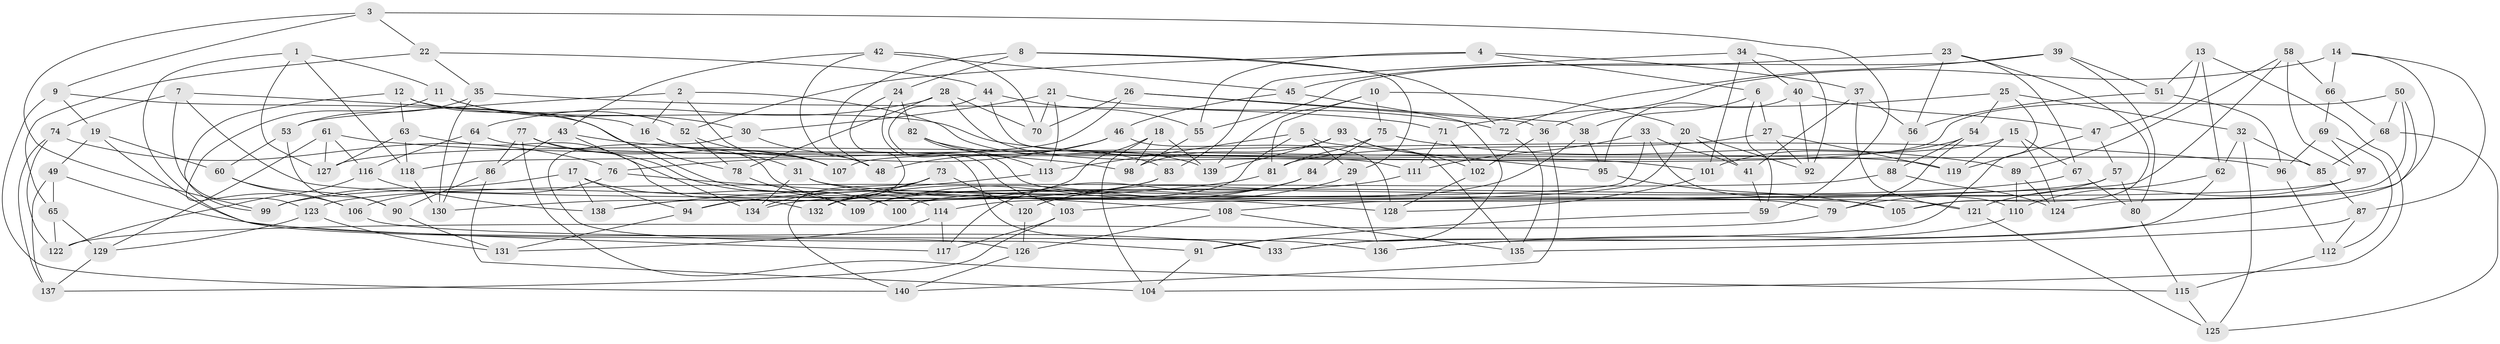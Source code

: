 // coarse degree distribution, {5: 0.08045977011494253, 6: 0.5287356321839081, 3: 0.011494252873563218, 4: 0.3793103448275862}
// Generated by graph-tools (version 1.1) at 2025/42/03/06/25 10:42:21]
// undirected, 140 vertices, 280 edges
graph export_dot {
graph [start="1"]
  node [color=gray90,style=filled];
  1;
  2;
  3;
  4;
  5;
  6;
  7;
  8;
  9;
  10;
  11;
  12;
  13;
  14;
  15;
  16;
  17;
  18;
  19;
  20;
  21;
  22;
  23;
  24;
  25;
  26;
  27;
  28;
  29;
  30;
  31;
  32;
  33;
  34;
  35;
  36;
  37;
  38;
  39;
  40;
  41;
  42;
  43;
  44;
  45;
  46;
  47;
  48;
  49;
  50;
  51;
  52;
  53;
  54;
  55;
  56;
  57;
  58;
  59;
  60;
  61;
  62;
  63;
  64;
  65;
  66;
  67;
  68;
  69;
  70;
  71;
  72;
  73;
  74;
  75;
  76;
  77;
  78;
  79;
  80;
  81;
  82;
  83;
  84;
  85;
  86;
  87;
  88;
  89;
  90;
  91;
  92;
  93;
  94;
  95;
  96;
  97;
  98;
  99;
  100;
  101;
  102;
  103;
  104;
  105;
  106;
  107;
  108;
  109;
  110;
  111;
  112;
  113;
  114;
  115;
  116;
  117;
  118;
  119;
  120;
  121;
  122;
  123;
  124;
  125;
  126;
  127;
  128;
  129;
  130;
  131;
  132;
  133;
  134;
  135;
  136;
  137;
  138;
  139;
  140;
  1 -- 127;
  1 -- 117;
  1 -- 11;
  1 -- 118;
  2 -- 53;
  2 -- 16;
  2 -- 107;
  2 -- 139;
  3 -- 99;
  3 -- 59;
  3 -- 9;
  3 -- 22;
  4 -- 37;
  4 -- 55;
  4 -- 6;
  4 -- 52;
  5 -- 29;
  5 -- 113;
  5 -- 95;
  5 -- 132;
  6 -- 27;
  6 -- 38;
  6 -- 59;
  7 -- 74;
  7 -- 16;
  7 -- 123;
  7 -- 105;
  8 -- 24;
  8 -- 48;
  8 -- 72;
  8 -- 29;
  9 -- 78;
  9 -- 140;
  9 -- 19;
  10 -- 75;
  10 -- 20;
  10 -- 81;
  10 -- 139;
  11 -- 106;
  11 -- 30;
  11 -- 52;
  12 -- 100;
  12 -- 101;
  12 -- 99;
  12 -- 63;
  13 -- 51;
  13 -- 47;
  13 -- 104;
  13 -- 62;
  14 -- 66;
  14 -- 87;
  14 -- 124;
  14 -- 36;
  15 -- 67;
  15 -- 124;
  15 -- 119;
  15 -- 127;
  16 -- 31;
  16 -- 114;
  17 -- 109;
  17 -- 138;
  17 -- 94;
  17 -- 99;
  18 -- 104;
  18 -- 98;
  18 -- 138;
  18 -- 139;
  19 -- 60;
  19 -- 49;
  19 -- 126;
  20 -- 92;
  20 -- 103;
  20 -- 41;
  21 -- 70;
  21 -- 72;
  21 -- 113;
  21 -- 30;
  22 -- 65;
  22 -- 35;
  22 -- 44;
  23 -- 45;
  23 -- 105;
  23 -- 67;
  23 -- 56;
  24 -- 82;
  24 -- 133;
  24 -- 94;
  25 -- 133;
  25 -- 54;
  25 -- 32;
  25 -- 71;
  26 -- 36;
  26 -- 70;
  26 -- 38;
  26 -- 118;
  27 -- 81;
  27 -- 92;
  27 -- 119;
  28 -- 64;
  28 -- 111;
  28 -- 70;
  28 -- 78;
  29 -- 109;
  29 -- 136;
  30 -- 48;
  30 -- 91;
  31 -- 128;
  31 -- 134;
  31 -- 79;
  32 -- 85;
  32 -- 62;
  32 -- 125;
  33 -- 110;
  33 -- 100;
  33 -- 111;
  33 -- 41;
  34 -- 92;
  34 -- 83;
  34 -- 40;
  34 -- 101;
  35 -- 71;
  35 -- 53;
  35 -- 130;
  36 -- 140;
  36 -- 102;
  37 -- 41;
  37 -- 56;
  37 -- 121;
  38 -- 95;
  38 -- 109;
  39 -- 72;
  39 -- 51;
  39 -- 55;
  39 -- 80;
  40 -- 92;
  40 -- 47;
  40 -- 95;
  41 -- 59;
  42 -- 43;
  42 -- 48;
  42 -- 45;
  42 -- 70;
  43 -- 86;
  43 -- 134;
  43 -- 98;
  44 -- 103;
  44 -- 55;
  44 -- 85;
  45 -- 91;
  45 -- 46;
  46 -- 128;
  46 -- 76;
  46 -- 48;
  47 -- 57;
  47 -- 119;
  49 -- 133;
  49 -- 137;
  49 -- 65;
  50 -- 136;
  50 -- 105;
  50 -- 68;
  50 -- 107;
  51 -- 56;
  51 -- 96;
  52 -- 107;
  52 -- 78;
  53 -- 60;
  53 -- 90;
  54 -- 88;
  54 -- 79;
  54 -- 101;
  55 -- 98;
  56 -- 88;
  57 -- 79;
  57 -- 80;
  57 -- 114;
  58 -- 108;
  58 -- 97;
  58 -- 66;
  58 -- 89;
  59 -- 91;
  60 -- 90;
  60 -- 106;
  61 -- 96;
  61 -- 127;
  61 -- 129;
  61 -- 116;
  62 -- 110;
  62 -- 136;
  63 -- 127;
  63 -- 132;
  63 -- 118;
  64 -- 116;
  64 -- 130;
  64 -- 119;
  65 -- 129;
  65 -- 122;
  66 -- 68;
  66 -- 69;
  67 -- 80;
  67 -- 134;
  68 -- 125;
  68 -- 85;
  69 -- 112;
  69 -- 97;
  69 -- 96;
  71 -- 111;
  71 -- 102;
  72 -- 135;
  73 -- 134;
  73 -- 140;
  73 -- 120;
  73 -- 132;
  74 -- 122;
  74 -- 76;
  74 -- 137;
  75 -- 84;
  75 -- 89;
  75 -- 81;
  76 -- 108;
  76 -- 106;
  77 -- 100;
  77 -- 86;
  77 -- 107;
  77 -- 115;
  78 -- 109;
  79 -- 122;
  80 -- 115;
  81 -- 94;
  82 -- 121;
  82 -- 113;
  82 -- 83;
  83 -- 130;
  83 -- 99;
  84 -- 120;
  84 -- 117;
  84 -- 132;
  85 -- 87;
  86 -- 104;
  86 -- 90;
  87 -- 135;
  87 -- 112;
  88 -- 123;
  88 -- 124;
  89 -- 124;
  89 -- 110;
  90 -- 131;
  91 -- 104;
  93 -- 102;
  93 -- 98;
  93 -- 135;
  93 -- 139;
  94 -- 131;
  95 -- 105;
  96 -- 112;
  97 -- 121;
  97 -- 100;
  101 -- 128;
  102 -- 128;
  103 -- 117;
  103 -- 137;
  106 -- 136;
  108 -- 135;
  108 -- 126;
  110 -- 133;
  111 -- 120;
  112 -- 115;
  113 -- 138;
  114 -- 131;
  114 -- 117;
  115 -- 125;
  116 -- 138;
  116 -- 122;
  118 -- 130;
  120 -- 126;
  121 -- 125;
  123 -- 129;
  123 -- 131;
  126 -- 140;
  129 -- 137;
}
